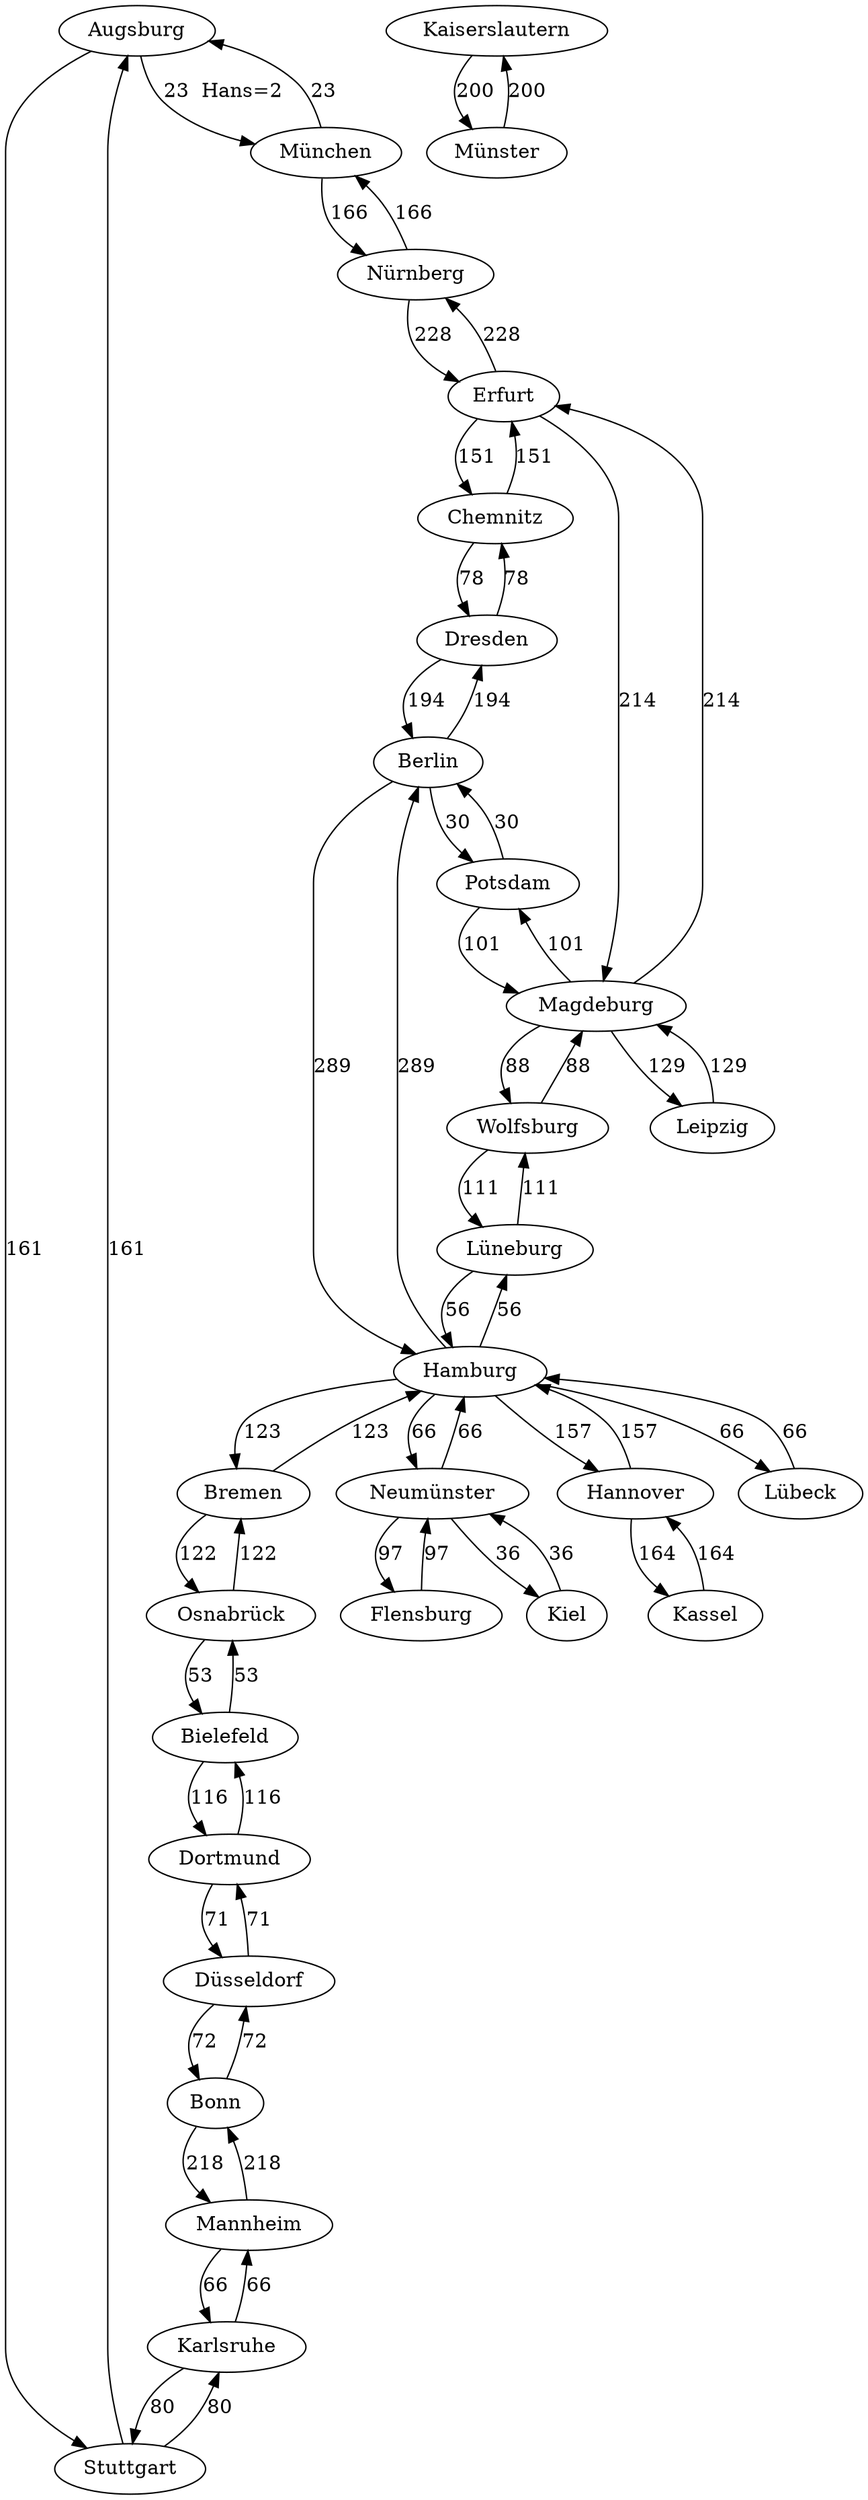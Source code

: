 digraph graph_01_improved
{
Augsburg
München
Stuttgart
Berlin
Dresden
Hamburg
Potsdam
Bielefeld
Dortmund
Osnabrück
Bonn
Düsseldorf
Mannheim
Bremen
Chemnitz
Erfurt
Magdeburg
Nürnberg
Flensburg
Neumünster
Hannover
Lübeck
Lüneburg
Kassel
Kaiserslautern
Münster
Karlsruhe
Kiel
Leipzig
Wolfsburg
Augsburg -> München [label="23  Hans=2  "]
Augsburg -> Stuttgart [label="161  "]
München -> Augsburg [label="23  "]
München -> Nürnberg [label="166  "]
Stuttgart -> Augsburg [label="161  "]
Stuttgart -> Karlsruhe [label="80  "]
Berlin -> Dresden [label="194  "]
Berlin -> Hamburg [label="289  "]
Berlin -> Potsdam [label="30  "]
Dresden -> Berlin [label="194  "]
Dresden -> Chemnitz [label="78  "]
Hamburg -> Berlin [label="289  "]
Hamburg -> Bremen [label="123  "]
Hamburg -> Neumünster [label="66  "]
Hamburg -> Hannover [label="157  "]
Hamburg -> Lübeck [label="66  "]
Hamburg -> Lüneburg [label="56  "]
Potsdam -> Berlin [label="30  "]
Potsdam -> Magdeburg [label="101  "]
Bielefeld -> Dortmund [label="116  "]
Bielefeld -> Osnabrück [label="53  "]
Dortmund -> Bielefeld [label="116  "]
Dortmund -> Düsseldorf [label="71  "]
Osnabrück -> Bielefeld [label="53  "]
Osnabrück -> Bremen [label="122  "]
Bonn -> Düsseldorf [label="72  "]
Bonn -> Mannheim [label="218  "]
Düsseldorf -> Dortmund [label="71  "]
Düsseldorf -> Bonn [label="72  "]
Mannheim -> Bonn [label="218  "]
Mannheim -> Karlsruhe [label="66  "]
Bremen -> Hamburg [label="123  "]
Bremen -> Osnabrück [label="122  "]
Chemnitz -> Dresden [label="78  "]
Chemnitz -> Erfurt [label="151  "]
Erfurt -> Chemnitz [label="151  "]
Erfurt -> Magdeburg [label="214  "]
Erfurt -> Nürnberg [label="228  "]
Magdeburg -> Potsdam [label="101  "]
Magdeburg -> Erfurt [label="214  "]
Magdeburg -> Leipzig [label="129  "]
Magdeburg -> Wolfsburg [label="88  "]
Nürnberg -> München [label="166  "]
Nürnberg -> Erfurt [label="228  "]
Flensburg -> Neumünster [label="97  "]
Neumünster -> Hamburg [label="66  "]
Neumünster -> Flensburg [label="97  "]
Neumünster -> Kiel [label="36  "]
Hannover -> Hamburg [label="157  "]
Hannover -> Kassel [label="164  "]
Lübeck -> Hamburg [label="66  "]
Lüneburg -> Hamburg [label="56  "]
Lüneburg -> Wolfsburg [label="111  "]
Kassel -> Hannover [label="164  "]
Kaiserslautern -> Münster [label="200  "]
Münster -> Kaiserslautern [label="200  "]
Karlsruhe -> Stuttgart [label="80  "]
Karlsruhe -> Mannheim [label="66  "]
Kiel -> Neumünster [label="36  "]
Leipzig -> Magdeburg [label="129  "]
Wolfsburg -> Magdeburg [label="88  "]
Wolfsburg -> Lüneburg [label="111  "]
}
